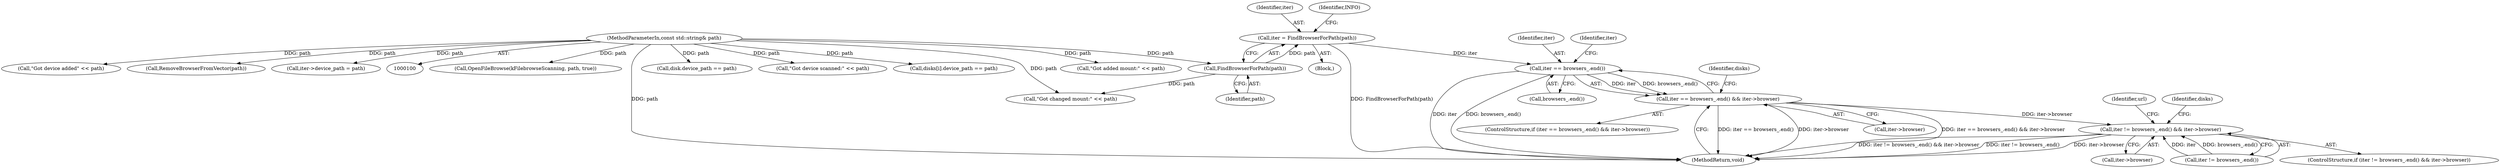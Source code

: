 digraph "1_Chrome_647c3a9f217a9236052e18c7b032669863dd1734@del" {
"1000200" [label="(Call,iter == browsers_.end())"];
"1000188" [label="(Call,iter = FindBrowserForPath(path))"];
"1000190" [label="(Call,FindBrowserForPath(path))"];
"1000103" [label="(MethodParameterIn,const std::string& path)"];
"1000199" [label="(Call,iter == browsers_.end() && iter->browser)"];
"1000244" [label="(Call,iter != browsers_.end() && iter->browser)"];
"1000313" [label="(Call,OpenFileBrowse(kFilebrowseScanning, path, true))"];
"1000204" [label="(Identifier,iter)"];
"1000190" [label="(Call,FindBrowserForPath(path))"];
"1000248" [label="(Call,iter->browser)"];
"1000201" [label="(Identifier,iter)"];
"1000291" [label="(Identifier,disks)"];
"1000202" [label="(Call,browsers_.end())"];
"1000329" [label="(MethodReturn,void)"];
"1000132" [label="(Call,disk.device_path == path)"];
"1000326" [label="(Call,\"Got device scanned:\" << path)"];
"1000223" [label="(Call,disks[i].device_path == path)"];
"1000189" [label="(Identifier,iter)"];
"1000191" [label="(Identifier,path)"];
"1000199" [label="(Call,iter == browsers_.end() && iter->browser)"];
"1000195" [label="(Call,\"Got changed mount:\" << path)"];
"1000245" [label="(Call,iter != browsers_.end())"];
"1000209" [label="(Identifier,disks)"];
"1000200" [label="(Call,iter == browsers_.end())"];
"1000166" [label="(Call,\"Got added mount:\" << path)"];
"1000188" [label="(Call,iter = FindBrowserForPath(path))"];
"1000254" [label="(Identifier,url)"];
"1000186" [label="(Block,)"];
"1000203" [label="(Call,iter->browser)"];
"1000103" [label="(MethodParameterIn,const std::string& path)"];
"1000198" [label="(ControlStructure,if (iter == browsers_.end() && iter->browser))"];
"1000243" [label="(ControlStructure,if (iter != browsers_.end() && iter->browser))"];
"1000194" [label="(Identifier,INFO)"];
"1000310" [label="(Call,\"Got device added\" << path)"];
"1000244" [label="(Call,iter != browsers_.end() && iter->browser)"];
"1000179" [label="(Call,RemoveBrowserFromVector(path))"];
"1000281" [label="(Call,iter->device_path = path)"];
"1000200" -> "1000199"  [label="AST: "];
"1000200" -> "1000202"  [label="CFG: "];
"1000201" -> "1000200"  [label="AST: "];
"1000202" -> "1000200"  [label="AST: "];
"1000204" -> "1000200"  [label="CFG: "];
"1000199" -> "1000200"  [label="CFG: "];
"1000200" -> "1000329"  [label="DDG: iter"];
"1000200" -> "1000329"  [label="DDG: browsers_.end()"];
"1000200" -> "1000199"  [label="DDG: iter"];
"1000200" -> "1000199"  [label="DDG: browsers_.end()"];
"1000188" -> "1000200"  [label="DDG: iter"];
"1000188" -> "1000186"  [label="AST: "];
"1000188" -> "1000190"  [label="CFG: "];
"1000189" -> "1000188"  [label="AST: "];
"1000190" -> "1000188"  [label="AST: "];
"1000194" -> "1000188"  [label="CFG: "];
"1000188" -> "1000329"  [label="DDG: FindBrowserForPath(path)"];
"1000190" -> "1000188"  [label="DDG: path"];
"1000190" -> "1000191"  [label="CFG: "];
"1000191" -> "1000190"  [label="AST: "];
"1000103" -> "1000190"  [label="DDG: path"];
"1000190" -> "1000195"  [label="DDG: path"];
"1000103" -> "1000100"  [label="AST: "];
"1000103" -> "1000329"  [label="DDG: path"];
"1000103" -> "1000132"  [label="DDG: path"];
"1000103" -> "1000166"  [label="DDG: path"];
"1000103" -> "1000179"  [label="DDG: path"];
"1000103" -> "1000195"  [label="DDG: path"];
"1000103" -> "1000223"  [label="DDG: path"];
"1000103" -> "1000281"  [label="DDG: path"];
"1000103" -> "1000310"  [label="DDG: path"];
"1000103" -> "1000313"  [label="DDG: path"];
"1000103" -> "1000326"  [label="DDG: path"];
"1000199" -> "1000198"  [label="AST: "];
"1000199" -> "1000203"  [label="CFG: "];
"1000203" -> "1000199"  [label="AST: "];
"1000209" -> "1000199"  [label="CFG: "];
"1000329" -> "1000199"  [label="CFG: "];
"1000199" -> "1000329"  [label="DDG: iter == browsers_.end()"];
"1000199" -> "1000329"  [label="DDG: iter->browser"];
"1000199" -> "1000329"  [label="DDG: iter == browsers_.end() && iter->browser"];
"1000199" -> "1000244"  [label="DDG: iter->browser"];
"1000244" -> "1000243"  [label="AST: "];
"1000244" -> "1000245"  [label="CFG: "];
"1000244" -> "1000248"  [label="CFG: "];
"1000245" -> "1000244"  [label="AST: "];
"1000248" -> "1000244"  [label="AST: "];
"1000254" -> "1000244"  [label="CFG: "];
"1000291" -> "1000244"  [label="CFG: "];
"1000244" -> "1000329"  [label="DDG: iter->browser"];
"1000244" -> "1000329"  [label="DDG: iter != browsers_.end() && iter->browser"];
"1000244" -> "1000329"  [label="DDG: iter != browsers_.end()"];
"1000245" -> "1000244"  [label="DDG: iter"];
"1000245" -> "1000244"  [label="DDG: browsers_.end()"];
}

